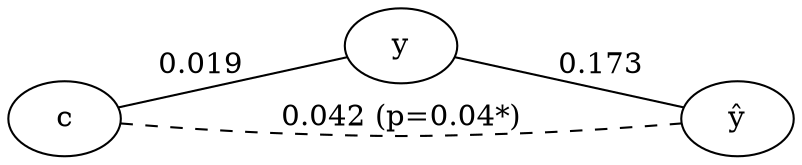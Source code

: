 graph {
	rankdir=LR
	c [label=c]
	y [label=y]
	yhat [label=<y&#770;>]
	c -- yhat [label="0.042 (p=0.04*)" style=dashed]
	c -- y [label=0.019]
	y -- yhat [label=0.173]
}
